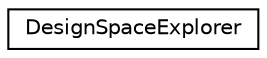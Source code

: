 digraph "Graphical Class Hierarchy"
{
 // LATEX_PDF_SIZE
  edge [fontname="Helvetica",fontsize="10",labelfontname="Helvetica",labelfontsize="10"];
  node [fontname="Helvetica",fontsize="10",shape=record];
  rankdir="LR";
  Node0 [label="DesignSpaceExplorer",height=0.2,width=0.4,color="black", fillcolor="white", style="filled",URL="$classDesignSpaceExplorer.html",tooltip=" "];
}
